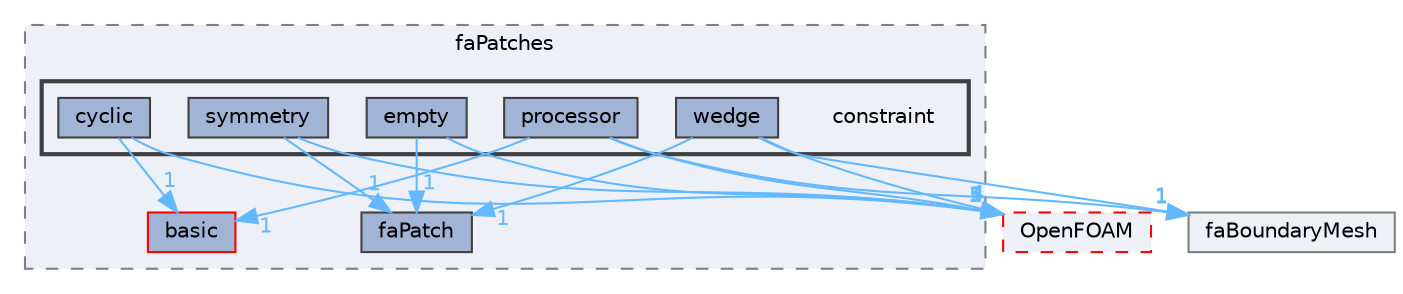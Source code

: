 digraph "src/finiteArea/faMesh/faPatches/constraint"
{
 // LATEX_PDF_SIZE
  bgcolor="transparent";
  edge [fontname=Helvetica,fontsize=10,labelfontname=Helvetica,labelfontsize=10];
  node [fontname=Helvetica,fontsize=10,shape=box,height=0.2,width=0.4];
  compound=true
  subgraph clusterdir_1028666fa0015a1ce8e74756e12c97d3 {
    graph [ bgcolor="#edf0f7", pencolor="grey50", label="faPatches", fontname=Helvetica,fontsize=10 style="filled,dashed", URL="dir_1028666fa0015a1ce8e74756e12c97d3.html",tooltip=""]
  dir_c5abbf3c54c71fd48d8e8c1ae153b196 [label="basic", fillcolor="#a2b4d6", color="red", style="filled", URL="dir_c5abbf3c54c71fd48d8e8c1ae153b196.html",tooltip=""];
  dir_2573e9a60ab8504dd6f33355336227ae [label="faPatch", fillcolor="#a2b4d6", color="grey25", style="filled", URL="dir_2573e9a60ab8504dd6f33355336227ae.html",tooltip=""];
  subgraph clusterdir_153f03f4c9f1808136b4b13dc539a5ce {
    graph [ bgcolor="#edf0f7", pencolor="grey25", label="", fontname=Helvetica,fontsize=10 style="filled,bold", URL="dir_153f03f4c9f1808136b4b13dc539a5ce.html",tooltip=""]
    dir_153f03f4c9f1808136b4b13dc539a5ce [shape=plaintext, label="constraint"];
  dir_835fa20146f26bf24b9a23176f4bb1bd [label="cyclic", fillcolor="#a2b4d6", color="grey25", style="filled", URL="dir_835fa20146f26bf24b9a23176f4bb1bd.html",tooltip=""];
  dir_e1fac00e4d1523938d8612acd1872320 [label="empty", fillcolor="#a2b4d6", color="grey25", style="filled", URL="dir_e1fac00e4d1523938d8612acd1872320.html",tooltip=""];
  dir_afc245abfcd1c5e0e5ad597402236fd4 [label="processor", fillcolor="#a2b4d6", color="grey25", style="filled", URL="dir_afc245abfcd1c5e0e5ad597402236fd4.html",tooltip=""];
  dir_42633e2da37731d3c965675030d05c2e [label="symmetry", fillcolor="#a2b4d6", color="grey25", style="filled", URL="dir_42633e2da37731d3c965675030d05c2e.html",tooltip=""];
  dir_fdb757a376ec4e726a92a05936579805 [label="wedge", fillcolor="#a2b4d6", color="grey25", style="filled", URL="dir_fdb757a376ec4e726a92a05936579805.html",tooltip=""];
  }
  }
  dir_c5473ff19b20e6ec4dfe5c310b3778a8 [label="OpenFOAM", fillcolor="#edf0f7", color="red", style="filled,dashed", URL="dir_c5473ff19b20e6ec4dfe5c310b3778a8.html",tooltip=""];
  dir_4b1e64a1495216c5f8c8d2715aaf6db0 [label="faBoundaryMesh", fillcolor="#edf0f7", color="grey50", style="filled", URL="dir_4b1e64a1495216c5f8c8d2715aaf6db0.html",tooltip=""];
  dir_835fa20146f26bf24b9a23176f4bb1bd->dir_c5473ff19b20e6ec4dfe5c310b3778a8 [headlabel="5", labeldistance=1.5 headhref="dir_000754_002695.html" href="dir_000754_002695.html" color="steelblue1" fontcolor="steelblue1"];
  dir_835fa20146f26bf24b9a23176f4bb1bd->dir_c5abbf3c54c71fd48d8e8c1ae153b196 [headlabel="1", labeldistance=1.5 headhref="dir_000754_000204.html" href="dir_000754_000204.html" color="steelblue1" fontcolor="steelblue1"];
  dir_e1fac00e4d1523938d8612acd1872320->dir_2573e9a60ab8504dd6f33355336227ae [headlabel="1", labeldistance=1.5 headhref="dir_001129_001304.html" href="dir_001129_001304.html" color="steelblue1" fontcolor="steelblue1"];
  dir_e1fac00e4d1523938d8612acd1872320->dir_c5473ff19b20e6ec4dfe5c310b3778a8 [headlabel="1", labeldistance=1.5 headhref="dir_001129_002695.html" href="dir_001129_002695.html" color="steelblue1" fontcolor="steelblue1"];
  dir_afc245abfcd1c5e0e5ad597402236fd4->dir_4b1e64a1495216c5f8c8d2715aaf6db0 [headlabel="1", labeldistance=1.5 headhref="dir_003076_001241.html" href="dir_003076_001241.html" color="steelblue1" fontcolor="steelblue1"];
  dir_afc245abfcd1c5e0e5ad597402236fd4->dir_c5473ff19b20e6ec4dfe5c310b3778a8 [headlabel="5", labeldistance=1.5 headhref="dir_003076_002695.html" href="dir_003076_002695.html" color="steelblue1" fontcolor="steelblue1"];
  dir_afc245abfcd1c5e0e5ad597402236fd4->dir_c5abbf3c54c71fd48d8e8c1ae153b196 [headlabel="1", labeldistance=1.5 headhref="dir_003076_000204.html" href="dir_003076_000204.html" color="steelblue1" fontcolor="steelblue1"];
  dir_42633e2da37731d3c965675030d05c2e->dir_2573e9a60ab8504dd6f33355336227ae [headlabel="1", labeldistance=1.5 headhref="dir_003915_001304.html" href="dir_003915_001304.html" color="steelblue1" fontcolor="steelblue1"];
  dir_42633e2da37731d3c965675030d05c2e->dir_c5473ff19b20e6ec4dfe5c310b3778a8 [headlabel="2", labeldistance=1.5 headhref="dir_003915_002695.html" href="dir_003915_002695.html" color="steelblue1" fontcolor="steelblue1"];
  dir_fdb757a376ec4e726a92a05936579805->dir_2573e9a60ab8504dd6f33355336227ae [headlabel="1", labeldistance=1.5 headhref="dir_004388_001304.html" href="dir_004388_001304.html" color="steelblue1" fontcolor="steelblue1"];
  dir_fdb757a376ec4e726a92a05936579805->dir_4b1e64a1495216c5f8c8d2715aaf6db0 [headlabel="1", labeldistance=1.5 headhref="dir_004388_001241.html" href="dir_004388_001241.html" color="steelblue1" fontcolor="steelblue1"];
  dir_fdb757a376ec4e726a92a05936579805->dir_c5473ff19b20e6ec4dfe5c310b3778a8 [headlabel="4", labeldistance=1.5 headhref="dir_004388_002695.html" href="dir_004388_002695.html" color="steelblue1" fontcolor="steelblue1"];
}
